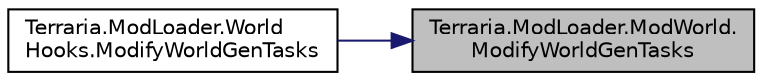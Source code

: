 digraph "Terraria.ModLoader.ModWorld.ModifyWorldGenTasks"
{
 // LATEX_PDF_SIZE
  edge [fontname="Helvetica",fontsize="10",labelfontname="Helvetica",labelfontsize="10"];
  node [fontname="Helvetica",fontsize="10",shape=record];
  rankdir="RL";
  Node1 [label="Terraria.ModLoader.ModWorld.\lModifyWorldGenTasks",height=0.2,width=0.4,color="black", fillcolor="grey75", style="filled", fontcolor="black",tooltip="A more advanced option to PostWorldGen, this method allows you modify the list of Generation Passes b..."];
  Node1 -> Node2 [dir="back",color="midnightblue",fontsize="10",style="solid",fontname="Helvetica"];
  Node2 [label="Terraria.ModLoader.World\lHooks.ModifyWorldGenTasks",height=0.2,width=0.4,color="black", fillcolor="white", style="filled",URL="$class_terraria_1_1_mod_loader_1_1_world_hooks.html#aeaa74cf9e43464087675aec49a714f33",tooltip=" "];
}

